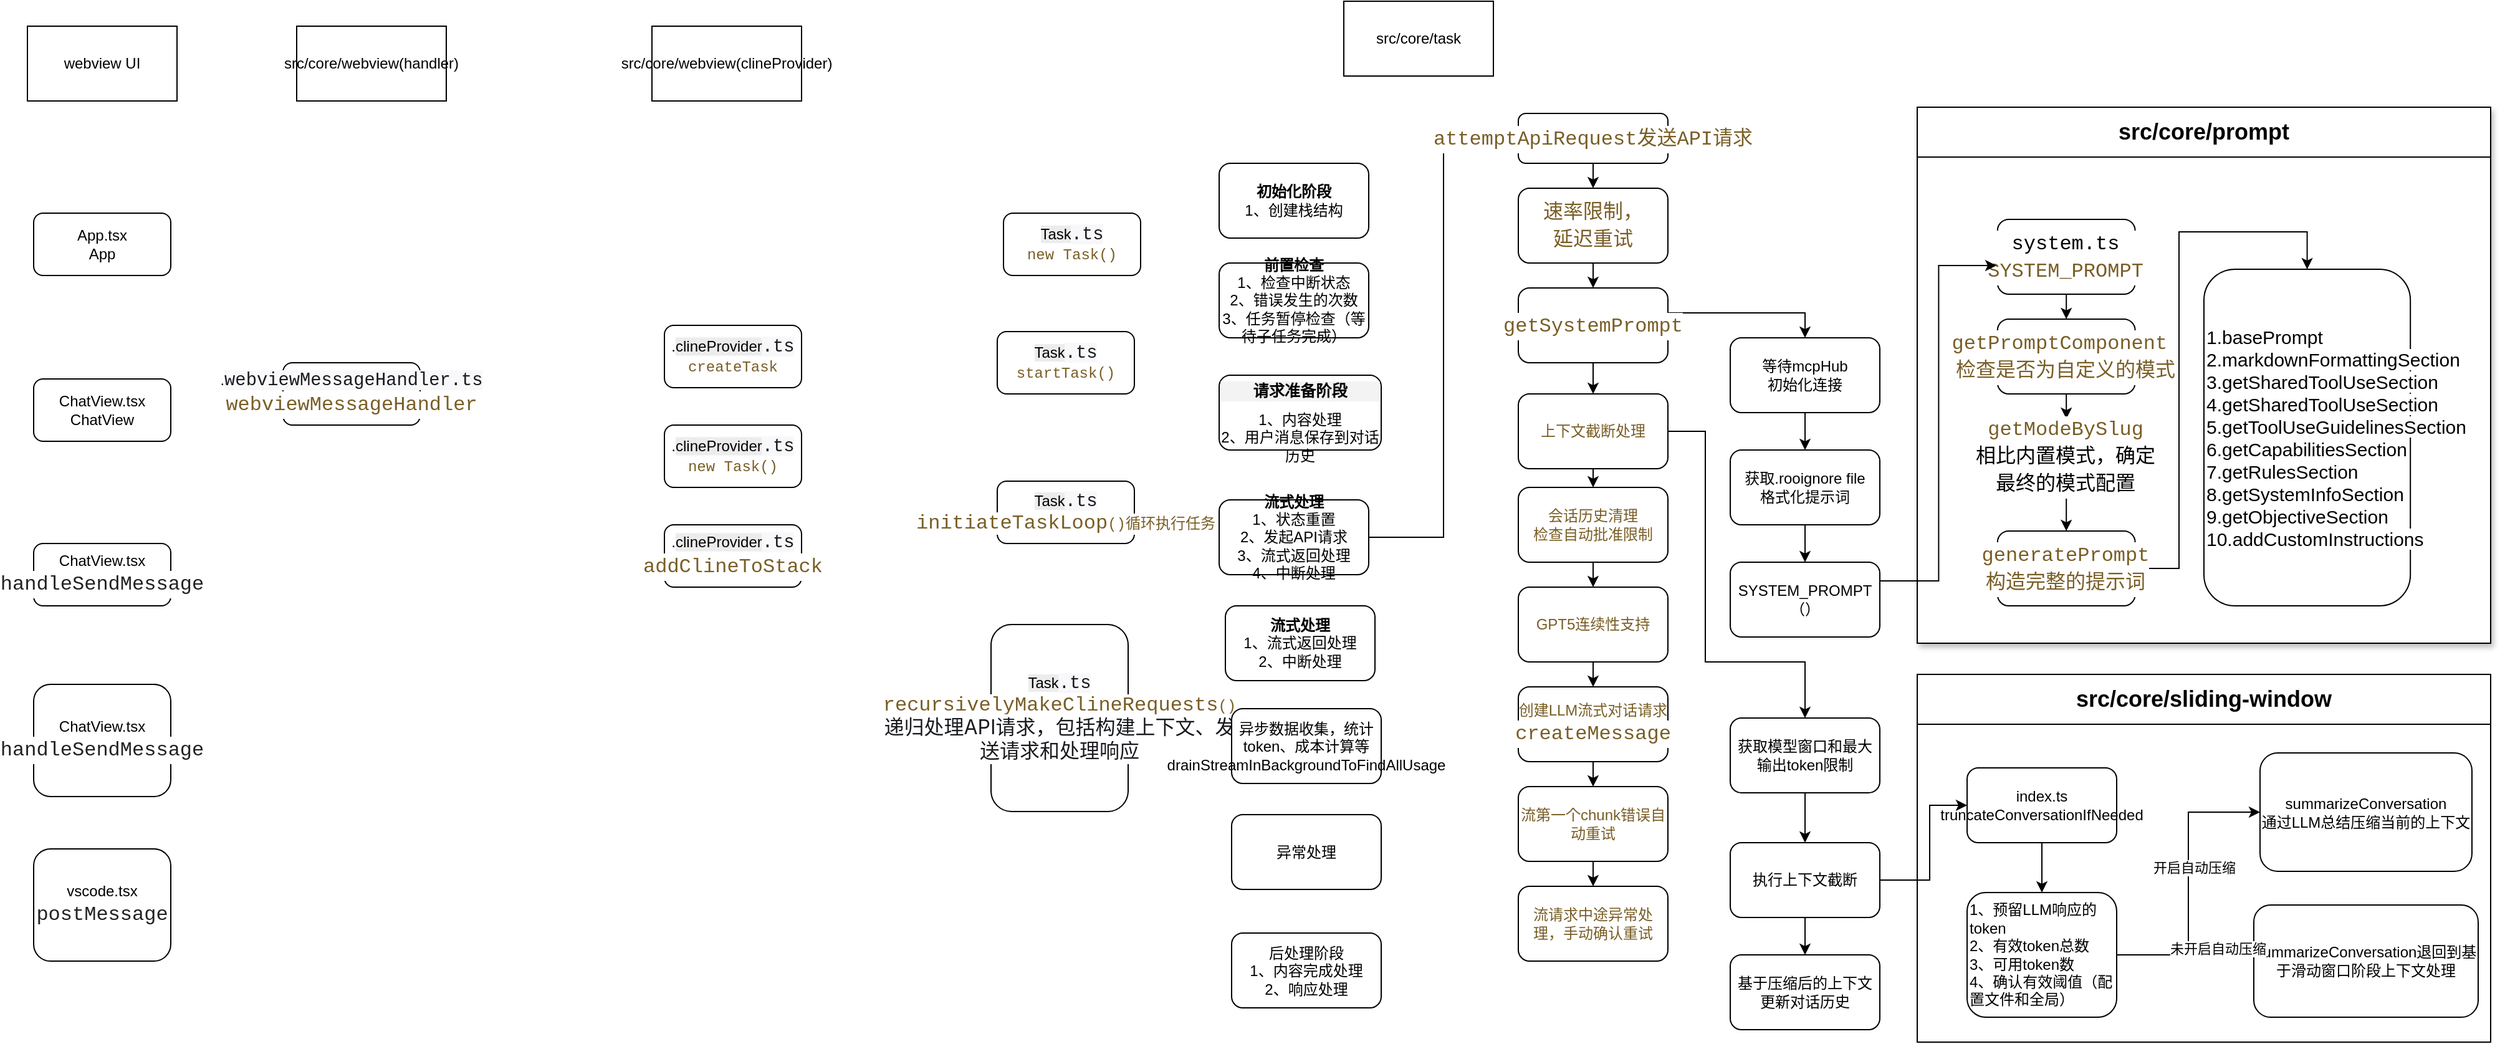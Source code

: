 <mxfile version="28.1.1">
  <diagram name="第 1 页" id="UdlSb-uu1OFWNxeFyUQN">
    <mxGraphModel dx="862" dy="1807" grid="1" gridSize="10" guides="1" tooltips="1" connect="1" arrows="1" fold="1" page="1" pageScale="1" pageWidth="827" pageHeight="1169" math="0" shadow="0">
      <root>
        <mxCell id="0" />
        <mxCell id="1" parent="0" />
        <mxCell id="vNA8YWekhGHnuqV49X9y-68" value="" style="group" vertex="1" connectable="0" parent="1">
          <mxGeometry x="1570" y="45" width="460" height="430" as="geometry" />
        </mxCell>
        <mxCell id="vNA8YWekhGHnuqV49X9y-67" value="&lt;h2&gt;&lt;br&gt;&lt;/h2&gt;" style="rounded=0;whiteSpace=wrap;html=1;shadow=1;align=left;" vertex="1" parent="vNA8YWekhGHnuqV49X9y-68">
          <mxGeometry width="460" height="430" as="geometry" />
        </mxCell>
        <mxCell id="vNA8YWekhGHnuqV49X9y-36" style="edgeStyle=orthogonalEdgeStyle;rounded=0;orthogonalLoop=1;jettySize=auto;html=1;exitX=0.5;exitY=1;exitDx=0;exitDy=0;entryX=0.5;entryY=0;entryDx=0;entryDy=0;" edge="1" parent="vNA8YWekhGHnuqV49X9y-68" source="vNA8YWekhGHnuqV49X9y-23" target="vNA8YWekhGHnuqV49X9y-33">
          <mxGeometry relative="1" as="geometry" />
        </mxCell>
        <mxCell id="vNA8YWekhGHnuqV49X9y-23" value="&lt;div style=&quot;background-color: rgb(255, 255, 255); font-family: Consolas, &amp;quot;Courier New&amp;quot;, monospace; font-size: 16px; line-height: 22px; white-space: pre;&quot;&gt;&lt;div style=&quot;line-height: 22px;&quot;&gt;&lt;div style=&quot;line-height: 22px;&quot;&gt;system.ts&lt;/div&gt;&lt;div style=&quot;line-height: 22px;&quot;&gt;&lt;span style=&quot;color: rgb(121, 94, 38);&quot;&gt;SYSTEM_PROMPT&lt;/span&gt;&lt;/div&gt;&lt;/div&gt;&lt;/div&gt;" style="rounded=1;whiteSpace=wrap;html=1;" vertex="1" parent="vNA8YWekhGHnuqV49X9y-68">
          <mxGeometry x="64.4" y="90" width="110.4" height="60" as="geometry" />
        </mxCell>
        <mxCell id="vNA8YWekhGHnuqV49X9y-32" value="&lt;h2&gt;src/core/prompt&lt;/h2&gt;" style="rounded=0;whiteSpace=wrap;html=1;" vertex="1" parent="vNA8YWekhGHnuqV49X9y-68">
          <mxGeometry width="460" height="40" as="geometry" />
        </mxCell>
        <mxCell id="vNA8YWekhGHnuqV49X9y-37" style="edgeStyle=orthogonalEdgeStyle;rounded=0;orthogonalLoop=1;jettySize=auto;html=1;exitX=0.5;exitY=1;exitDx=0;exitDy=0;entryX=0.5;entryY=0;entryDx=0;entryDy=0;" edge="1" parent="vNA8YWekhGHnuqV49X9y-68" source="vNA8YWekhGHnuqV49X9y-33" target="vNA8YWekhGHnuqV49X9y-34">
          <mxGeometry relative="1" as="geometry" />
        </mxCell>
        <mxCell id="vNA8YWekhGHnuqV49X9y-33" value="&lt;div style=&quot;background-color: rgb(255, 255, 255); font-family: Consolas, &amp;quot;Courier New&amp;quot;, monospace; font-size: 16px; line-height: 22px; white-space: pre;&quot;&gt;&lt;div style=&quot;line-height: 22px;&quot;&gt;&lt;div style=&quot;line-height: 22px;&quot;&gt;&lt;div style=&quot;line-height: 22px;&quot;&gt;&lt;span style=&quot;color: rgb(121, 94, 38);&quot;&gt;getPromptComponent &lt;/span&gt;&lt;/div&gt;&lt;div style=&quot;line-height: 22px;&quot;&gt;&lt;span style=&quot;color: rgb(121, 94, 38);&quot;&gt;检查是否为自定义的模式&lt;/span&gt;&lt;/div&gt;&lt;/div&gt;&lt;/div&gt;&lt;/div&gt;" style="rounded=1;whiteSpace=wrap;html=1;" vertex="1" parent="vNA8YWekhGHnuqV49X9y-68">
          <mxGeometry x="64.4" y="170" width="110.4" height="60" as="geometry" />
        </mxCell>
        <mxCell id="vNA8YWekhGHnuqV49X9y-38" style="edgeStyle=orthogonalEdgeStyle;rounded=0;orthogonalLoop=1;jettySize=auto;html=1;exitX=0.5;exitY=1;exitDx=0;exitDy=0;entryX=0.5;entryY=0;entryDx=0;entryDy=0;" edge="1" parent="vNA8YWekhGHnuqV49X9y-68" source="vNA8YWekhGHnuqV49X9y-34" target="vNA8YWekhGHnuqV49X9y-35">
          <mxGeometry relative="1" as="geometry" />
        </mxCell>
        <mxCell id="vNA8YWekhGHnuqV49X9y-34" value="&lt;div style=&quot;background-color: rgb(255, 255, 255); font-family: Consolas, &amp;quot;Courier New&amp;quot;, monospace; font-size: 16px; line-height: 22px; white-space: pre;&quot;&gt;&lt;div style=&quot;line-height: 22px;&quot;&gt;&lt;div style=&quot;line-height: 22px;&quot;&gt;&lt;div style=&quot;line-height: 22px;&quot;&gt;&lt;div style=&quot;line-height: 22px;&quot;&gt;&lt;span style=&quot;color: rgb(121, 94, 38);&quot;&gt;getModeBySlug&lt;/span&gt;&lt;/div&gt;&lt;/div&gt;&lt;div style=&quot;line-height: 22px;&quot;&gt;相比内置模式，确定&lt;/div&gt;&lt;div style=&quot;line-height: 22px;&quot;&gt;最终的模式配置&lt;/div&gt;&lt;/div&gt;&lt;/div&gt;&lt;/div&gt;" style="rounded=1;whiteSpace=wrap;html=1;" vertex="1" parent="vNA8YWekhGHnuqV49X9y-68">
          <mxGeometry x="64.4" y="250" width="110.4" height="60" as="geometry" />
        </mxCell>
        <mxCell id="vNA8YWekhGHnuqV49X9y-69" style="edgeStyle=orthogonalEdgeStyle;rounded=0;orthogonalLoop=1;jettySize=auto;html=1;exitX=1;exitY=0.5;exitDx=0;exitDy=0;entryX=0.5;entryY=0;entryDx=0;entryDy=0;" edge="1" parent="vNA8YWekhGHnuqV49X9y-68" source="vNA8YWekhGHnuqV49X9y-35" target="vNA8YWekhGHnuqV49X9y-53">
          <mxGeometry relative="1" as="geometry">
            <Array as="points">
              <mxPoint x="210" y="370" />
              <mxPoint x="210" y="100" />
              <mxPoint x="313" y="100" />
            </Array>
          </mxGeometry>
        </mxCell>
        <mxCell id="vNA8YWekhGHnuqV49X9y-35" value="&lt;div style=&quot;background-color: rgb(255, 255, 255); font-family: Consolas, &amp;quot;Courier New&amp;quot;, monospace; font-size: 16px; line-height: 22px; white-space: pre;&quot;&gt;&lt;div style=&quot;line-height: 22px;&quot;&gt;&lt;div style=&quot;line-height: 22px;&quot;&gt;&lt;div style=&quot;line-height: 22px;&quot;&gt;&lt;div style=&quot;line-height: 22px;&quot;&gt;&lt;div style=&quot;line-height: 22px;&quot;&gt;&lt;span style=&quot;color: rgb(121, 94, 38);&quot;&gt;generatePrompt&lt;/span&gt;&lt;/div&gt;&lt;div style=&quot;line-height: 22px;&quot;&gt;&lt;span style=&quot;color: rgb(121, 94, 38);&quot;&gt;构造完整的提示词&lt;/span&gt;&lt;/div&gt;&lt;/div&gt;&lt;/div&gt;&lt;/div&gt;&lt;/div&gt;&lt;/div&gt;" style="rounded=1;whiteSpace=wrap;html=1;" vertex="1" parent="vNA8YWekhGHnuqV49X9y-68">
          <mxGeometry x="64.4" y="340" width="110.4" height="60" as="geometry" />
        </mxCell>
        <mxCell id="vNA8YWekhGHnuqV49X9y-53" value="1.&lt;span style=&quot;background-color: rgb(255, 255, 255); white-space: pre;&quot;&gt;basePrompt&lt;/span&gt;&lt;div&gt;&lt;span style=&quot;background-color: rgb(255, 255, 255); white-space: pre;&quot;&gt;2.&lt;/span&gt;&lt;span style=&quot;background-color: rgb(255, 255, 255); white-space: pre;&quot;&gt;markdownFormattingSection&lt;/span&gt;&lt;/div&gt;&lt;div&gt;&lt;span style=&quot;background-color: rgb(255, 255, 255); white-space: pre;&quot;&gt;3.&lt;/span&gt;&lt;span style=&quot;background-color: rgb(255, 255, 255); white-space: pre;&quot;&gt;getSharedToolUseSection&lt;/span&gt;&lt;/div&gt;&lt;div&gt;&lt;span style=&quot;background-color: rgb(255, 255, 255); white-space: pre;&quot;&gt;4.&lt;/span&gt;&lt;span style=&quot;background-color: rgb(255, 255, 255); white-space: pre;&quot;&gt;getSharedToolUseSection&lt;/span&gt;&lt;/div&gt;&lt;div&gt;&lt;span style=&quot;background-color: rgb(255, 255, 255); white-space: pre;&quot;&gt;5.&lt;/span&gt;&lt;span style=&quot;background-color: rgb(255, 255, 255); white-space: pre;&quot;&gt;getToolUseGuidelinesSection&lt;/span&gt;&lt;/div&gt;&lt;div&gt;&lt;span style=&quot;background-color: rgb(255, 255, 255); white-space: pre;&quot;&gt;6.&lt;/span&gt;&lt;span style=&quot;background-color: rgb(255, 255, 255); white-space: pre;&quot;&gt;getCapabilitiesSection&lt;/span&gt;&lt;/div&gt;&lt;div&gt;&lt;span style=&quot;background-color: rgb(255, 255, 255); white-space: pre;&quot;&gt;7.&lt;/span&gt;&lt;span style=&quot;background-color: rgb(255, 255, 255); white-space: pre;&quot;&gt;getRulesSection&lt;/span&gt;&lt;/div&gt;&lt;div&gt;&lt;span style=&quot;background-color: rgb(255, 255, 255); white-space: pre;&quot;&gt;8.&lt;/span&gt;&lt;span style=&quot;background-color: rgb(255, 255, 255); white-space: pre;&quot;&gt;getSystemInfoSection&lt;/span&gt;&lt;/div&gt;&lt;div&gt;&lt;span style=&quot;background-color: rgb(255, 255, 255); white-space: pre;&quot;&gt;9.&lt;/span&gt;&lt;span style=&quot;background-color: rgb(255, 255, 255); white-space: pre;&quot;&gt;getObjectiveSection&lt;/span&gt;&lt;/div&gt;&lt;div&gt;&lt;span style=&quot;background-color: rgb(255, 255, 255); white-space: pre;&quot;&gt;10.&lt;/span&gt;&lt;span style=&quot;background-color: rgb(255, 255, 255); white-space: pre;&quot;&gt;addCustomInstructions&lt;/span&gt;&lt;/div&gt;" style="rounded=1;whiteSpace=wrap;html=1;align=left;fontSize=15;fontFamily=Helvetica;fontStyle=0;fontColor=default;" vertex="1" parent="vNA8YWekhGHnuqV49X9y-68">
          <mxGeometry x="230" y="130" width="165.6" height="270" as="geometry" />
        </mxCell>
        <mxCell id="FlMOEJ2ym1-_CEcWV6qL-2" value="webview UI" style="rounded=0;whiteSpace=wrap;html=1;" parent="1" vertex="1">
          <mxGeometry x="54" y="-20" width="120" height="60" as="geometry" />
        </mxCell>
        <mxCell id="FlMOEJ2ym1-_CEcWV6qL-3" value="src/core&lt;span style=&quot;background-color: transparent; color: light-dark(rgb(0, 0, 0), rgb(255, 255, 255));&quot;&gt;/webview(handler)&lt;/span&gt;" style="rounded=0;whiteSpace=wrap;html=1;" parent="1" vertex="1">
          <mxGeometry x="270" y="-20" width="120" height="60" as="geometry" />
        </mxCell>
        <mxCell id="FlMOEJ2ym1-_CEcWV6qL-4" value="src/core/webview(clineProvider)" style="rounded=0;whiteSpace=wrap;html=1;" parent="1" vertex="1">
          <mxGeometry x="555" y="-20" width="120" height="60" as="geometry" />
        </mxCell>
        <mxCell id="FlMOEJ2ym1-_CEcWV6qL-5" value="src/core/task" style="rounded=0;whiteSpace=wrap;html=1;" parent="1" vertex="1">
          <mxGeometry x="1110" y="-40" width="120" height="60" as="geometry" />
        </mxCell>
        <mxCell id="FlMOEJ2ym1-_CEcWV6qL-10" value="App.tsx&lt;div&gt;App&lt;/div&gt;" style="rounded=1;whiteSpace=wrap;html=1;" parent="1" vertex="1">
          <mxGeometry x="59" y="130" width="110" height="50" as="geometry" />
        </mxCell>
        <mxCell id="FlMOEJ2ym1-_CEcWV6qL-11" value="ChatView.tsx&lt;div&gt;ChatView&lt;/div&gt;" style="rounded=1;whiteSpace=wrap;html=1;" parent="1" vertex="1">
          <mxGeometry x="59" y="263" width="110" height="50" as="geometry" />
        </mxCell>
        <mxCell id="FlMOEJ2ym1-_CEcWV6qL-12" value="ChatView.tsx&lt;div&gt;&lt;div style=&quot;background-color: rgb(255, 255, 255); font-family: Consolas, &amp;quot;Courier New&amp;quot;, monospace; font-size: 16px; line-height: 22px; white-space: pre;&quot;&gt;&lt;span style=&quot;color: #222222;&quot;&gt;handleSendMessage&lt;/span&gt;&lt;/div&gt;&lt;/div&gt;" style="rounded=1;whiteSpace=wrap;html=1;" parent="1" vertex="1">
          <mxGeometry x="59" y="395" width="110" height="50" as="geometry" />
        </mxCell>
        <mxCell id="FlMOEJ2ym1-_CEcWV6qL-14" value="ChatView.tsx&lt;div&gt;&lt;div style=&quot;background-color: rgb(255, 255, 255); font-family: Consolas, &amp;quot;Courier New&amp;quot;, monospace; font-size: 16px; line-height: 22px; white-space: pre;&quot;&gt;&lt;span style=&quot;color: #222222;&quot;&gt;handleSendMessage&lt;/span&gt;&lt;/div&gt;&lt;/div&gt;" style="rounded=1;whiteSpace=wrap;html=1;" parent="1" vertex="1">
          <mxGeometry x="59" y="508" width="110" height="90" as="geometry" />
        </mxCell>
        <mxCell id="FlMOEJ2ym1-_CEcWV6qL-15" value="vscode.tsx&lt;div&gt;&lt;div style=&quot;background-color: rgb(255, 255, 255); font-family: Consolas, &amp;quot;Courier New&amp;quot;, monospace; font-size: 16px; line-height: 22px; white-space: pre;&quot;&gt;&lt;font color=&quot;#222222&quot;&gt;postMessage&lt;/font&gt;&lt;/div&gt;&lt;/div&gt;" style="rounded=1;whiteSpace=wrap;html=1;" parent="1" vertex="1">
          <mxGeometry x="59" y="640" width="110" height="90" as="geometry" />
        </mxCell>
        <mxCell id="FlMOEJ2ym1-_CEcWV6qL-16" value=".&lt;span style=&quot;color: rgb(25, 27, 31); font-family: Menlo, Monaco, Consolas, &amp;quot;Andale Mono&amp;quot;, &amp;quot;lucida console&amp;quot;, &amp;quot;Courier New&amp;quot;, monospace; font-size: 14.4px; text-align: start; background-color: rgb(248, 248, 250);&quot;&gt;webviewMessageHandler.ts&lt;/span&gt;&lt;div&gt;&lt;div style=&quot;background-color: rgb(255, 255, 255); font-family: Consolas, &amp;quot;Courier New&amp;quot;, monospace; font-size: 16px; line-height: 22px; white-space: pre;&quot;&gt;&lt;span style=&quot;color: rgb(121, 94, 38);&quot;&gt;webviewMessageHandler&lt;/span&gt;&lt;/div&gt;&lt;/div&gt;" style="rounded=1;whiteSpace=wrap;html=1;" parent="1" vertex="1">
          <mxGeometry x="259" y="250" width="110" height="50" as="geometry" />
        </mxCell>
        <mxCell id="FlMOEJ2ym1-_CEcWV6qL-17" value=".&lt;span style=&quot;color: rgb(25, 27, 31); font-family: Menlo, Monaco, Consolas, &amp;quot;Andale Mono&amp;quot;, &amp;quot;lucida console&amp;quot;, &amp;quot;Courier New&amp;quot;, monospace; font-size: 14.4px; text-align: start; background-color: rgb(248, 248, 250);&quot;&gt;&lt;span style=&quot;color: rgb(0, 0, 0); font-family: Helvetica; font-size: 12px; text-align: center; background-color: rgb(236, 236, 236);&quot;&gt;clineProvider&lt;/span&gt;.ts&lt;/span&gt;&lt;div&gt;&lt;div style=&quot;background-color: rgb(255, 255, 255); font-family: Consolas, &amp;quot;Courier New&amp;quot;, monospace; font-size: 16px; line-height: 22px; white-space: pre;&quot;&gt;&lt;div style=&quot;font-size: 12px; line-height: 16px;&quot;&gt;&lt;span style=&quot;color: #795e26;&quot;&gt;createTask&lt;/span&gt;&lt;/div&gt;&lt;/div&gt;&lt;/div&gt;" style="rounded=1;whiteSpace=wrap;html=1;" parent="1" vertex="1">
          <mxGeometry x="565" y="220" width="110" height="50" as="geometry" />
        </mxCell>
        <mxCell id="vNA8YWekhGHnuqV49X9y-1" value=".&lt;span style=&quot;color: rgb(25, 27, 31); font-family: Menlo, Monaco, Consolas, &amp;quot;Andale Mono&amp;quot;, &amp;quot;lucida console&amp;quot;, &amp;quot;Courier New&amp;quot;, monospace; font-size: 14.4px; text-align: start; background-color: rgb(248, 248, 250);&quot;&gt;&lt;span style=&quot;color: rgb(0, 0, 0); font-family: Helvetica; font-size: 12px; text-align: center; background-color: rgb(236, 236, 236);&quot;&gt;clineProvider&lt;/span&gt;.ts&lt;/span&gt;&lt;div&gt;&lt;div style=&quot;background-color: rgb(255, 255, 255); font-family: Consolas, &amp;quot;Courier New&amp;quot;, monospace; font-size: 16px; line-height: 22px; white-space: pre;&quot;&gt;&lt;/div&gt;&lt;/div&gt;&lt;div style=&quot;text-align: center;&quot;&gt;&lt;span style=&quot;color: light-dark(rgb(121, 94, 38), rgb(176, 153, 105)); background-color: light-dark(rgb(255, 255, 255), rgb(18, 18, 18)); font-family: Consolas, &amp;quot;Courier New&amp;quot;, monospace; white-space: pre;&quot;&gt;new Task()&lt;/span&gt;&lt;/div&gt;" style="rounded=1;whiteSpace=wrap;html=1;" vertex="1" parent="1">
          <mxGeometry x="565" y="300" width="110" height="50" as="geometry" />
        </mxCell>
        <mxCell id="vNA8YWekhGHnuqV49X9y-2" value="&lt;div style=&quot;text-align: center;&quot;&gt;.&lt;span style=&quot;color: rgb(25, 27, 31); font-family: Menlo, Monaco, Consolas, &amp;quot;Andale Mono&amp;quot;, &amp;quot;lucida console&amp;quot;, &amp;quot;Courier New&amp;quot;, monospace; font-size: 14.4px; text-align: start; background-color: rgb(248, 248, 250);&quot;&gt;&lt;span style=&quot;color: rgb(0, 0, 0); font-family: Helvetica; font-size: 12px; text-align: center; background-color: rgb(236, 236, 236);&quot;&gt;clineProvider&lt;/span&gt;.ts&lt;/span&gt;&lt;div&gt;&lt;div style=&quot;background-color: rgb(255, 255, 255); font-family: Consolas, &amp;quot;Courier New&amp;quot;, monospace; font-size: 16px; line-height: 22px; white-space: pre;&quot;&gt;&lt;div style=&quot;font-size: 12px; line-height: 16px;&quot;&gt;&lt;div style=&quot;font-size: 16px; line-height: 22px;&quot;&gt;&lt;span style=&quot;color: #795e26;&quot;&gt;addClineToStack&lt;/span&gt;&lt;/div&gt;&lt;/div&gt;&lt;/div&gt;&lt;/div&gt;&lt;/div&gt;" style="rounded=1;whiteSpace=wrap;html=1;" vertex="1" parent="1">
          <mxGeometry x="565" y="380" width="110" height="50" as="geometry" />
        </mxCell>
        <mxCell id="vNA8YWekhGHnuqV49X9y-6" value="&lt;div style=&quot;text-align: center;&quot;&gt;&lt;span style=&quot;text-align: start; background-color: rgb(236, 236, 236);&quot;&gt;Task&lt;/span&gt;&lt;span style=&quot;background-color: light-dark(rgb(248, 248, 250), rgb(24, 24, 26)); color: light-dark(rgb(25, 27, 31), rgb(212, 214, 218)); font-family: Menlo, Monaco, Consolas, &amp;quot;Andale Mono&amp;quot;, &amp;quot;lucida console&amp;quot;, &amp;quot;Courier New&amp;quot;, monospace; font-size: 14.4px; text-align: start;&quot;&gt;.ts&lt;/span&gt;&lt;/div&gt;&lt;div&gt;&lt;div style=&quot;background-color: rgb(255, 255, 255); font-family: Consolas, &amp;quot;Courier New&amp;quot;, monospace; font-size: 16px; line-height: 22px; white-space: pre;&quot;&gt;&lt;div style=&quot;font-size: 12px; line-height: 16px;&quot;&gt;&lt;span style=&quot;color: rgb(121, 94, 38);&quot;&gt;new Task()&lt;/span&gt;&lt;/div&gt;&lt;/div&gt;&lt;/div&gt;" style="rounded=1;whiteSpace=wrap;html=1;" vertex="1" parent="1">
          <mxGeometry x="837" y="130" width="110" height="50" as="geometry" />
        </mxCell>
        <mxCell id="vNA8YWekhGHnuqV49X9y-7" value="&lt;div style=&quot;text-align: center;&quot;&gt;&lt;span style=&quot;text-align: start; background-color: rgb(236, 236, 236);&quot;&gt;Task&lt;/span&gt;&lt;span style=&quot;background-color: light-dark(rgb(248, 248, 250), rgb(24, 24, 26)); color: light-dark(rgb(25, 27, 31), rgb(212, 214, 218)); font-family: Menlo, Monaco, Consolas, &amp;quot;Andale Mono&amp;quot;, &amp;quot;lucida console&amp;quot;, &amp;quot;Courier New&amp;quot;, monospace; font-size: 14.4px; text-align: start;&quot;&gt;.ts&lt;/span&gt;&lt;/div&gt;&lt;div&gt;&lt;div style=&quot;background-color: rgb(255, 255, 255); font-family: Consolas, &amp;quot;Courier New&amp;quot;, monospace; font-size: 16px; line-height: 22px; white-space: pre;&quot;&gt;&lt;div style=&quot;font-size: 12px; line-height: 16px;&quot;&gt;&lt;span style=&quot;color: rgb(121, 94, 38);&quot;&gt;startTask()&lt;/span&gt;&lt;/div&gt;&lt;/div&gt;&lt;/div&gt;" style="rounded=1;whiteSpace=wrap;html=1;" vertex="1" parent="1">
          <mxGeometry x="832" y="225" width="110" height="50" as="geometry" />
        </mxCell>
        <mxCell id="vNA8YWekhGHnuqV49X9y-8" value="&lt;div style=&quot;text-align: center;&quot;&gt;&lt;span style=&quot;text-align: start; background-color: rgb(236, 236, 236);&quot;&gt;Task&lt;/span&gt;&lt;span style=&quot;background-color: light-dark(rgb(248, 248, 250), rgb(24, 24, 26)); color: light-dark(rgb(25, 27, 31), rgb(212, 214, 218)); font-family: Menlo, Monaco, Consolas, &amp;quot;Andale Mono&amp;quot;, &amp;quot;lucida console&amp;quot;, &amp;quot;Courier New&amp;quot;, monospace; font-size: 14.4px; text-align: start;&quot;&gt;.ts&lt;/span&gt;&lt;/div&gt;&lt;div&gt;&lt;div style=&quot;background-color: rgb(255, 255, 255); font-family: Consolas, &amp;quot;Courier New&amp;quot;, monospace; font-size: 16px; line-height: 22px; white-space: pre;&quot;&gt;&lt;div style=&quot;font-size: 12px; line-height: 16px;&quot;&gt;&lt;span style=&quot;color: rgb(121, 94, 38);&quot;&gt;&lt;span style=&quot;background-color: light-dark(rgb(255, 255, 255), rgb(18, 18, 18)); font-size: 16px;&quot;&gt;initiateTaskLoop&lt;/span&gt;()循环执行任务&lt;/span&gt;&lt;/div&gt;&lt;/div&gt;&lt;/div&gt;" style="rounded=1;whiteSpace=wrap;html=1;" vertex="1" parent="1">
          <mxGeometry x="832" y="345" width="110" height="50" as="geometry" />
        </mxCell>
        <mxCell id="vNA8YWekhGHnuqV49X9y-9" value="&lt;div style=&quot;text-align: center;&quot;&gt;&lt;span style=&quot;text-align: start; background-color: rgb(236, 236, 236);&quot;&gt;Task&lt;/span&gt;&lt;span style=&quot;background-color: light-dark(rgb(248, 248, 250), rgb(24, 24, 26)); color: light-dark(rgb(25, 27, 31), rgb(212, 214, 218)); font-family: Menlo, Monaco, Consolas, &amp;quot;Andale Mono&amp;quot;, &amp;quot;lucida console&amp;quot;, &amp;quot;Courier New&amp;quot;, monospace; font-size: 14.4px; text-align: start;&quot;&gt;.ts&lt;/span&gt;&lt;/div&gt;&lt;div&gt;&lt;div style=&quot;background-color: rgb(255, 255, 255); font-family: Consolas, &amp;quot;Courier New&amp;quot;, monospace; font-size: 16px; line-height: 22px; white-space: pre;&quot;&gt;&lt;div style=&quot;font-size: 12px; line-height: 16px;&quot;&gt;&lt;span style=&quot;color: rgb(121, 94, 38);&quot;&gt;&lt;span style=&quot;background-color: light-dark(rgb(255, 255, 255), rgb(18, 18, 18)); font-size: 16px;&quot;&gt;recursivelyMakeClineRequests&lt;/span&gt;()&lt;/span&gt;&lt;/div&gt;&lt;div style=&quot;font-size: 12px; line-height: 16px;&quot;&gt;&lt;span style=&quot;color: rgb(25, 27, 31); font-family: -apple-system, BlinkMacSystemFont, &amp;quot;Helvetica Neue&amp;quot;, &amp;quot;PingFang SC&amp;quot;, &amp;quot;Microsoft YaHei&amp;quot;, &amp;quot;Source Han Sans SC&amp;quot;, &amp;quot;Noto Sans CJK SC&amp;quot;, &amp;quot;WenQuanYi Micro Hei&amp;quot;, &amp;quot;MiSans L3&amp;quot;, sans-serif; font-size: medium; text-align: start; white-space: normal; background-color: light-dark(rgb(255, 255, 255), rgb(18, 18, 18));&quot;&gt;递归处理API请求，&lt;/span&gt;&lt;span style=&quot;color: rgb(25, 27, 31); font-family: -apple-system, BlinkMacSystemFont, &amp;quot;Helvetica Neue&amp;quot;, &amp;quot;PingFang SC&amp;quot;, &amp;quot;Microsoft YaHei&amp;quot;, &amp;quot;Source Han Sans SC&amp;quot;, &amp;quot;Noto Sans CJK SC&amp;quot;, &amp;quot;WenQuanYi Micro Hei&amp;quot;, &amp;quot;MiSans L3&amp;quot;, sans-serif; font-size: medium; text-align: start; white-space: normal; background-color: light-dark(rgb(255, 255, 255), rgb(18, 18, 18));&quot;&gt;包括构建上下文、发送请求和处理响应&lt;/span&gt;&lt;/div&gt;&lt;/div&gt;&lt;/div&gt;" style="rounded=1;whiteSpace=wrap;html=1;" vertex="1" parent="1">
          <mxGeometry x="827" y="460" width="110" height="150" as="geometry" />
        </mxCell>
        <mxCell id="vNA8YWekhGHnuqV49X9y-10" value="&lt;div&gt;&lt;b&gt;前置检查&lt;/b&gt;&lt;/div&gt;1、检查中断状态&lt;div&gt;2、错误发生的次数&lt;/div&gt;&lt;div&gt;3、任务暂停检查（等待子任务完成）&lt;/div&gt;" style="rounded=1;whiteSpace=wrap;html=1;" vertex="1" parent="1">
          <mxGeometry x="1010" y="170" width="120" height="60" as="geometry" />
        </mxCell>
        <mxCell id="vNA8YWekhGHnuqV49X9y-11" value="&lt;h4 style=&quot;scrollbar-color: var(--vscode-scrollbarSlider-background,#424242) var(--vscode-editor-background,#1e1e1e); font-size: 1.05em; line-height: 1.25; margin-bottom: 8px; margin-top: 16px; font-family: &amp;quot;Segoe WPC&amp;quot;, &amp;quot;Segoe UI&amp;quot;, &amp;quot;Microsoft YaHei&amp;quot;, sans-serif; background-color: rgb(243, 243, 243);&quot;&gt;请求准备阶段&lt;/h4&gt;&lt;div&gt;1、内容处理&lt;/div&gt;&lt;div&gt;2、用户消息保存到对话历史&lt;/div&gt;" style="rounded=1;whiteSpace=wrap;html=1;" vertex="1" parent="1">
          <mxGeometry x="1010" y="260" width="130" height="60" as="geometry" />
        </mxCell>
        <mxCell id="vNA8YWekhGHnuqV49X9y-107" style="edgeStyle=orthogonalEdgeStyle;rounded=0;orthogonalLoop=1;jettySize=auto;html=1;exitX=1;exitY=0.5;exitDx=0;exitDy=0;entryX=0;entryY=0.5;entryDx=0;entryDy=0;" edge="1" parent="1" source="vNA8YWekhGHnuqV49X9y-12" target="vNA8YWekhGHnuqV49X9y-14">
          <mxGeometry relative="1" as="geometry" />
        </mxCell>
        <mxCell id="vNA8YWekhGHnuqV49X9y-12" value="&lt;div&gt;&lt;span style=&quot;background-color: transparent; color: light-dark(rgb(0, 0, 0), rgb(255, 255, 255));&quot;&gt;&lt;b&gt;流式处理&lt;/b&gt;&lt;/span&gt;&lt;/div&gt;&lt;div&gt;&lt;span style=&quot;background-color: transparent; color: light-dark(rgb(0, 0, 0), rgb(255, 255, 255));&quot;&gt;1、状态重置&lt;/span&gt;&lt;/div&gt;&lt;div&gt;2、发起API请求&lt;/div&gt;&lt;div&gt;3、流式返回处理&lt;/div&gt;&lt;div&gt;4、中断处理&lt;/div&gt;" style="rounded=1;whiteSpace=wrap;html=1;" vertex="1" parent="1">
          <mxGeometry x="1010" y="360" width="120" height="60" as="geometry" />
        </mxCell>
        <mxCell id="vNA8YWekhGHnuqV49X9y-13" value="异步数据收集，统计&#xa;token、成本计算等&#xa;drainStreamInBackgroundToFindAllUsage" style="rounded=1;whiteSpace=wrap;html=1;" vertex="1" parent="1">
          <mxGeometry x="1020" y="527.5" width="120" height="60" as="geometry" />
        </mxCell>
        <mxCell id="vNA8YWekhGHnuqV49X9y-105" style="edgeStyle=orthogonalEdgeStyle;rounded=0;orthogonalLoop=1;jettySize=auto;html=1;exitX=0.5;exitY=1;exitDx=0;exitDy=0;entryX=0.5;entryY=0;entryDx=0;entryDy=0;" edge="1" parent="1" source="vNA8YWekhGHnuqV49X9y-14" target="vNA8YWekhGHnuqV49X9y-102">
          <mxGeometry relative="1" as="geometry" />
        </mxCell>
        <mxCell id="vNA8YWekhGHnuqV49X9y-14" value="&lt;div style=&quot;background-color: rgb(255, 255, 255); font-family: Consolas, &amp;quot;Courier New&amp;quot;, monospace; font-size: 16px; line-height: 22px; white-space: pre;&quot;&gt;&lt;span style=&quot;color: #795e26;&quot;&gt;attemptApiRequest发送API请求&lt;/span&gt;&lt;/div&gt;" style="rounded=1;whiteSpace=wrap;html=1;" vertex="1" parent="1">
          <mxGeometry x="1250" y="50" width="120" height="40" as="geometry" />
        </mxCell>
        <mxCell id="vNA8YWekhGHnuqV49X9y-15" value="异常处理" style="rounded=1;whiteSpace=wrap;html=1;" vertex="1" parent="1">
          <mxGeometry x="1020" y="612.5" width="120" height="60" as="geometry" />
        </mxCell>
        <mxCell id="vNA8YWekhGHnuqV49X9y-16" value="后处理阶段&lt;div&gt;1、内容完成处理&lt;/div&gt;&lt;div&gt;2、响应处理&lt;/div&gt;" style="rounded=1;whiteSpace=wrap;html=1;" vertex="1" parent="1">
          <mxGeometry x="1020" y="707.5" width="120" height="60" as="geometry" />
        </mxCell>
        <mxCell id="vNA8YWekhGHnuqV49X9y-17" value="&lt;b&gt;初始化阶段&lt;/b&gt;&lt;div&gt;1、创建栈结构&lt;/div&gt;" style="rounded=1;whiteSpace=wrap;html=1;" vertex="1" parent="1">
          <mxGeometry x="1010" y="90" width="120" height="60" as="geometry" />
        </mxCell>
        <mxCell id="vNA8YWekhGHnuqV49X9y-30" style="edgeStyle=orthogonalEdgeStyle;rounded=0;orthogonalLoop=1;jettySize=auto;html=1;exitX=1;exitY=0.5;exitDx=0;exitDy=0;entryX=0.5;entryY=0;entryDx=0;entryDy=0;" edge="1" parent="1" source="vNA8YWekhGHnuqV49X9y-18" target="vNA8YWekhGHnuqV49X9y-19">
          <mxGeometry relative="1" as="geometry">
            <Array as="points">
              <mxPoint x="1370" y="210" />
              <mxPoint x="1480" y="210" />
            </Array>
          </mxGeometry>
        </mxCell>
        <mxCell id="vNA8YWekhGHnuqV49X9y-96" style="edgeStyle=orthogonalEdgeStyle;rounded=0;orthogonalLoop=1;jettySize=auto;html=1;exitX=0.5;exitY=1;exitDx=0;exitDy=0;entryX=0.5;entryY=0;entryDx=0;entryDy=0;" edge="1" parent="1" source="vNA8YWekhGHnuqV49X9y-18" target="vNA8YWekhGHnuqV49X9y-56">
          <mxGeometry relative="1" as="geometry" />
        </mxCell>
        <mxCell id="vNA8YWekhGHnuqV49X9y-18" value="&lt;div style=&quot;background-color: rgb(255, 255, 255); font-family: Consolas, &amp;quot;Courier New&amp;quot;, monospace; font-size: 16px; line-height: 22px; white-space: pre;&quot;&gt;&lt;div style=&quot;line-height: 22px;&quot;&gt;&lt;span style=&quot;color: #795e26;&quot;&gt;getSystemPrompt&lt;/span&gt;&lt;/div&gt;&lt;/div&gt;" style="rounded=1;whiteSpace=wrap;html=1;" vertex="1" parent="1">
          <mxGeometry x="1250" y="190" width="120" height="60" as="geometry" />
        </mxCell>
        <mxCell id="vNA8YWekhGHnuqV49X9y-77" style="edgeStyle=orthogonalEdgeStyle;rounded=0;orthogonalLoop=1;jettySize=auto;html=1;exitX=0.5;exitY=1;exitDx=0;exitDy=0;entryX=0.5;entryY=0;entryDx=0;entryDy=0;" edge="1" parent="1" source="vNA8YWekhGHnuqV49X9y-19" target="vNA8YWekhGHnuqV49X9y-22">
          <mxGeometry relative="1" as="geometry" />
        </mxCell>
        <mxCell id="vNA8YWekhGHnuqV49X9y-19" value="等待mcpHub&#xa;初始化连接" style="rounded=1;whiteSpace=wrap;html=1;" vertex="1" parent="1">
          <mxGeometry x="1420" y="230" width="120" height="60" as="geometry" />
        </mxCell>
        <mxCell id="vNA8YWekhGHnuqV49X9y-21" value="SYSTEM_PROMPT（）" style="rounded=1;whiteSpace=wrap;html=1;" vertex="1" parent="1">
          <mxGeometry x="1420" y="410" width="120" height="60" as="geometry" />
        </mxCell>
        <mxCell id="vNA8YWekhGHnuqV49X9y-28" value="" style="edgeStyle=orthogonalEdgeStyle;rounded=0;orthogonalLoop=1;jettySize=auto;html=1;" edge="1" parent="1" source="vNA8YWekhGHnuqV49X9y-22" target="vNA8YWekhGHnuqV49X9y-21">
          <mxGeometry relative="1" as="geometry" />
        </mxCell>
        <mxCell id="vNA8YWekhGHnuqV49X9y-22" value="获取.rooignore file&#xa;格式化提示词" style="rounded=1;whiteSpace=wrap;html=1;" vertex="1" parent="1">
          <mxGeometry x="1420" y="320" width="120" height="60" as="geometry" />
        </mxCell>
        <mxCell id="vNA8YWekhGHnuqV49X9y-91" style="edgeStyle=orthogonalEdgeStyle;rounded=0;orthogonalLoop=1;jettySize=auto;html=1;exitX=1;exitY=0.5;exitDx=0;exitDy=0;entryX=0.5;entryY=0;entryDx=0;entryDy=0;" edge="1" parent="1" source="vNA8YWekhGHnuqV49X9y-56" target="vNA8YWekhGHnuqV49X9y-74">
          <mxGeometry relative="1" as="geometry">
            <Array as="points">
              <mxPoint x="1400" y="305" />
              <mxPoint x="1400" y="490" />
              <mxPoint x="1480" y="490" />
            </Array>
          </mxGeometry>
        </mxCell>
        <mxCell id="vNA8YWekhGHnuqV49X9y-97" style="edgeStyle=orthogonalEdgeStyle;rounded=0;orthogonalLoop=1;jettySize=auto;html=1;exitX=0.5;exitY=1;exitDx=0;exitDy=0;entryX=0.5;entryY=0;entryDx=0;entryDy=0;" edge="1" parent="1" source="vNA8YWekhGHnuqV49X9y-56" target="vNA8YWekhGHnuqV49X9y-92">
          <mxGeometry relative="1" as="geometry" />
        </mxCell>
        <mxCell id="vNA8YWekhGHnuqV49X9y-56" value="&lt;font color=&quot;#795e26&quot;&gt;上下文截断处理&lt;/font&gt;" style="rounded=1;whiteSpace=wrap;html=1;" vertex="1" parent="1">
          <mxGeometry x="1250" y="275" width="120" height="60" as="geometry" />
        </mxCell>
        <mxCell id="vNA8YWekhGHnuqV49X9y-29" style="edgeStyle=orthogonalEdgeStyle;rounded=0;orthogonalLoop=1;jettySize=auto;html=1;exitX=1;exitY=0.25;exitDx=0;exitDy=0;entryX=-0.008;entryY=0.617;entryDx=0;entryDy=0;entryPerimeter=0;" edge="1" parent="1" source="vNA8YWekhGHnuqV49X9y-21" target="vNA8YWekhGHnuqV49X9y-23">
          <mxGeometry relative="1" as="geometry" />
        </mxCell>
        <mxCell id="vNA8YWekhGHnuqV49X9y-78" style="edgeStyle=orthogonalEdgeStyle;rounded=0;orthogonalLoop=1;jettySize=auto;html=1;exitX=0.5;exitY=1;exitDx=0;exitDy=0;entryX=0.5;entryY=0;entryDx=0;entryDy=0;" edge="1" parent="1" source="vNA8YWekhGHnuqV49X9y-74" target="vNA8YWekhGHnuqV49X9y-75">
          <mxGeometry relative="1" as="geometry" />
        </mxCell>
        <mxCell id="vNA8YWekhGHnuqV49X9y-74" value="获取模型窗口和最大输出token限制" style="rounded=1;whiteSpace=wrap;html=1;" vertex="1" parent="1">
          <mxGeometry x="1420" y="535" width="120" height="60" as="geometry" />
        </mxCell>
        <mxCell id="vNA8YWekhGHnuqV49X9y-79" style="edgeStyle=orthogonalEdgeStyle;rounded=0;orthogonalLoop=1;jettySize=auto;html=1;exitX=0.5;exitY=1;exitDx=0;exitDy=0;entryX=0.5;entryY=0;entryDx=0;entryDy=0;" edge="1" parent="1" source="vNA8YWekhGHnuqV49X9y-75" target="vNA8YWekhGHnuqV49X9y-76">
          <mxGeometry relative="1" as="geometry" />
        </mxCell>
        <mxCell id="vNA8YWekhGHnuqV49X9y-75" value="执行上下文截断" style="rounded=1;whiteSpace=wrap;html=1;" vertex="1" parent="1">
          <mxGeometry x="1420" y="635" width="120" height="60" as="geometry" />
        </mxCell>
        <mxCell id="vNA8YWekhGHnuqV49X9y-76" value="基于压缩后的上下文&lt;br&gt;更新对话历史" style="rounded=1;whiteSpace=wrap;html=1;" vertex="1" parent="1">
          <mxGeometry x="1420" y="725" width="120" height="60" as="geometry" />
        </mxCell>
        <mxCell id="vNA8YWekhGHnuqV49X9y-90" value="" style="group" vertex="1" connectable="0" parent="1">
          <mxGeometry x="1570" y="500" width="460" height="295" as="geometry" />
        </mxCell>
        <mxCell id="vNA8YWekhGHnuqV49X9y-88" value="" style="rounded=0;whiteSpace=wrap;html=1;" vertex="1" parent="vNA8YWekhGHnuqV49X9y-90">
          <mxGeometry width="460" height="295" as="geometry" />
        </mxCell>
        <mxCell id="vNA8YWekhGHnuqV49X9y-71" value="&lt;h2&gt;src/core/sliding-window&lt;/h2&gt;" style="rounded=0;whiteSpace=wrap;html=1;" vertex="1" parent="vNA8YWekhGHnuqV49X9y-90">
          <mxGeometry width="460" height="40" as="geometry" />
        </mxCell>
        <mxCell id="vNA8YWekhGHnuqV49X9y-83" style="edgeStyle=orthogonalEdgeStyle;rounded=0;orthogonalLoop=1;jettySize=auto;html=1;exitX=0.5;exitY=1;exitDx=0;exitDy=0;entryX=0.5;entryY=0;entryDx=0;entryDy=0;" edge="1" parent="vNA8YWekhGHnuqV49X9y-90" source="vNA8YWekhGHnuqV49X9y-72" target="vNA8YWekhGHnuqV49X9y-73">
          <mxGeometry relative="1" as="geometry" />
        </mxCell>
        <mxCell id="vNA8YWekhGHnuqV49X9y-72" value="index.ts&#xa;truncateConversationIfNeeded" style="rounded=1;whiteSpace=wrap;html=1;" vertex="1" parent="vNA8YWekhGHnuqV49X9y-90">
          <mxGeometry x="40" y="75" width="120" height="60" as="geometry" />
        </mxCell>
        <mxCell id="vNA8YWekhGHnuqV49X9y-84" style="edgeStyle=orthogonalEdgeStyle;rounded=0;orthogonalLoop=1;jettySize=auto;html=1;exitX=1;exitY=0.5;exitDx=0;exitDy=0;entryX=0;entryY=0.5;entryDx=0;entryDy=0;" edge="1" parent="vNA8YWekhGHnuqV49X9y-90" source="vNA8YWekhGHnuqV49X9y-73" target="vNA8YWekhGHnuqV49X9y-82">
          <mxGeometry relative="1" as="geometry" />
        </mxCell>
        <mxCell id="vNA8YWekhGHnuqV49X9y-86" value="开启自动压缩" style="edgeLabel;html=1;align=center;verticalAlign=middle;resizable=0;points=[];" vertex="1" connectable="0" parent="vNA8YWekhGHnuqV49X9y-84">
          <mxGeometry x="0.116" y="-4" relative="1" as="geometry">
            <mxPoint as="offset" />
          </mxGeometry>
        </mxCell>
        <mxCell id="vNA8YWekhGHnuqV49X9y-73" value="1、预留LLM响应的token&lt;div&gt;2、有效token总数&lt;/div&gt;&lt;div&gt;3、可用token数&lt;/div&gt;&lt;div&gt;4、确认有效阈值（配置文件和全局）&lt;/div&gt;" style="rounded=1;whiteSpace=wrap;html=1;align=left;verticalAlign=middle;" vertex="1" parent="vNA8YWekhGHnuqV49X9y-90">
          <mxGeometry x="40" y="175" width="120" height="100" as="geometry" />
        </mxCell>
        <mxCell id="vNA8YWekhGHnuqV49X9y-81" value="summarizeConversation退回到基于滑动窗口阶段上下文处理" style="rounded=1;whiteSpace=wrap;html=1;" vertex="1" parent="vNA8YWekhGHnuqV49X9y-90">
          <mxGeometry x="270" y="185" width="180" height="90" as="geometry" />
        </mxCell>
        <mxCell id="vNA8YWekhGHnuqV49X9y-82" value="summarizeConversation&lt;br&gt;通过LLM总结压缩当前的上下文" style="rounded=1;whiteSpace=wrap;html=1;verticalAlign=middle;" vertex="1" parent="vNA8YWekhGHnuqV49X9y-90">
          <mxGeometry x="275" y="63" width="170" height="95" as="geometry" />
        </mxCell>
        <mxCell id="vNA8YWekhGHnuqV49X9y-85" style="edgeStyle=orthogonalEdgeStyle;rounded=0;orthogonalLoop=1;jettySize=auto;html=1;exitX=1;exitY=0.5;exitDx=0;exitDy=0;entryX=0.018;entryY=0.409;entryDx=0;entryDy=0;entryPerimeter=0;" edge="1" parent="vNA8YWekhGHnuqV49X9y-90" source="vNA8YWekhGHnuqV49X9y-73" target="vNA8YWekhGHnuqV49X9y-81">
          <mxGeometry relative="1" as="geometry" />
        </mxCell>
        <mxCell id="vNA8YWekhGHnuqV49X9y-87" value="未开启自动压缩" style="edgeLabel;html=1;align=center;verticalAlign=middle;resizable=0;points=[];" vertex="1" connectable="0" parent="vNA8YWekhGHnuqV49X9y-85">
          <mxGeometry x="0.414" y="2" relative="1" as="geometry">
            <mxPoint x="1" as="offset" />
          </mxGeometry>
        </mxCell>
        <mxCell id="vNA8YWekhGHnuqV49X9y-98" style="edgeStyle=orthogonalEdgeStyle;rounded=0;orthogonalLoop=1;jettySize=auto;html=1;exitX=0.5;exitY=1;exitDx=0;exitDy=0;entryX=0.5;entryY=0;entryDx=0;entryDy=0;" edge="1" parent="1" target="vNA8YWekhGHnuqV49X9y-93">
          <mxGeometry relative="1" as="geometry">
            <mxPoint x="1310" y="490.0" as="sourcePoint" />
          </mxGeometry>
        </mxCell>
        <mxCell id="vNA8YWekhGHnuqV49X9y-104" style="edgeStyle=orthogonalEdgeStyle;rounded=0;orthogonalLoop=1;jettySize=auto;html=1;exitX=0.5;exitY=1;exitDx=0;exitDy=0;entryX=0.5;entryY=0;entryDx=0;entryDy=0;" edge="1" parent="1" source="vNA8YWekhGHnuqV49X9y-92" target="vNA8YWekhGHnuqV49X9y-103">
          <mxGeometry relative="1" as="geometry" />
        </mxCell>
        <mxCell id="vNA8YWekhGHnuqV49X9y-92" value="&lt;font color=&quot;#795e26&quot;&gt;会话历史清理&lt;/font&gt;&lt;div&gt;&lt;font color=&quot;#795e26&quot;&gt;检查自动批准限制&lt;/font&gt;&lt;/div&gt;" style="rounded=1;whiteSpace=wrap;html=1;" vertex="1" parent="1">
          <mxGeometry x="1250" y="350" width="120" height="60" as="geometry" />
        </mxCell>
        <mxCell id="vNA8YWekhGHnuqV49X9y-89" style="edgeStyle=orthogonalEdgeStyle;rounded=0;orthogonalLoop=1;jettySize=auto;html=1;exitX=1;exitY=0.5;exitDx=0;exitDy=0;entryX=0;entryY=0.5;entryDx=0;entryDy=0;" edge="1" parent="1" source="vNA8YWekhGHnuqV49X9y-75" target="vNA8YWekhGHnuqV49X9y-72">
          <mxGeometry relative="1" as="geometry">
            <Array as="points">
              <mxPoint x="1580" y="665" />
              <mxPoint x="1580" y="605" />
            </Array>
          </mxGeometry>
        </mxCell>
        <mxCell id="vNA8YWekhGHnuqV49X9y-99" style="edgeStyle=orthogonalEdgeStyle;rounded=0;orthogonalLoop=1;jettySize=auto;html=1;exitX=0.5;exitY=1;exitDx=0;exitDy=0;entryX=0.5;entryY=0;entryDx=0;entryDy=0;" edge="1" parent="1" source="vNA8YWekhGHnuqV49X9y-93" target="vNA8YWekhGHnuqV49X9y-94">
          <mxGeometry relative="1" as="geometry" />
        </mxCell>
        <mxCell id="vNA8YWekhGHnuqV49X9y-93" value="&lt;font color=&quot;#795e26&quot;&gt;创建LLM流式对话请求&lt;/font&gt;&lt;div&gt;&lt;font color=&quot;#795e26&quot;&gt;&lt;div style=&quot;color: rgb(0, 0, 0); background-color: rgb(255, 255, 255); font-family: Consolas, &amp;quot;Courier New&amp;quot;, monospace; font-size: 16px; line-height: 22px; white-space: pre;&quot;&gt;&lt;span style=&quot;color: #795e26;&quot;&gt;createMessage&lt;/span&gt;&lt;/div&gt;&lt;/font&gt;&lt;/div&gt;" style="rounded=1;whiteSpace=wrap;html=1;" vertex="1" parent="1">
          <mxGeometry x="1250" y="510" width="120" height="60" as="geometry" />
        </mxCell>
        <mxCell id="vNA8YWekhGHnuqV49X9y-101" style="edgeStyle=orthogonalEdgeStyle;rounded=0;orthogonalLoop=1;jettySize=auto;html=1;exitX=0.5;exitY=1;exitDx=0;exitDy=0;entryX=0.5;entryY=0;entryDx=0;entryDy=0;" edge="1" parent="1" source="vNA8YWekhGHnuqV49X9y-94" target="vNA8YWekhGHnuqV49X9y-100">
          <mxGeometry relative="1" as="geometry" />
        </mxCell>
        <mxCell id="vNA8YWekhGHnuqV49X9y-94" value="&lt;font color=&quot;#795e26&quot;&gt;流第一个chunk错误自动重试&lt;/font&gt;" style="rounded=1;whiteSpace=wrap;html=1;" vertex="1" parent="1">
          <mxGeometry x="1250" y="590" width="120" height="60" as="geometry" />
        </mxCell>
        <mxCell id="vNA8YWekhGHnuqV49X9y-100" value="&lt;font color=&quot;#795e26&quot;&gt;流请求中途异常处理，手动确认重试&lt;/font&gt;" style="rounded=1;whiteSpace=wrap;html=1;" vertex="1" parent="1">
          <mxGeometry x="1250" y="670" width="120" height="60" as="geometry" />
        </mxCell>
        <mxCell id="vNA8YWekhGHnuqV49X9y-106" style="edgeStyle=orthogonalEdgeStyle;rounded=0;orthogonalLoop=1;jettySize=auto;html=1;exitX=0.5;exitY=1;exitDx=0;exitDy=0;entryX=0.5;entryY=0;entryDx=0;entryDy=0;" edge="1" parent="1" source="vNA8YWekhGHnuqV49X9y-102" target="vNA8YWekhGHnuqV49X9y-18">
          <mxGeometry relative="1" as="geometry" />
        </mxCell>
        <mxCell id="vNA8YWekhGHnuqV49X9y-102" value="&lt;div style=&quot;background-color: rgb(255, 255, 255); font-family: Consolas, &amp;quot;Courier New&amp;quot;, monospace; font-size: 16px; line-height: 22px; white-space: pre;&quot;&gt;&lt;div style=&quot;line-height: 22px;&quot;&gt;&lt;span style=&quot;color: rgb(121, 94, 38);&quot;&gt;速率限制，&lt;/span&gt;&lt;/div&gt;&lt;div style=&quot;line-height: 22px;&quot;&gt;&lt;span style=&quot;color: rgb(121, 94, 38);&quot;&gt;延迟重试&lt;/span&gt;&lt;/div&gt;&lt;/div&gt;" style="rounded=1;whiteSpace=wrap;html=1;" vertex="1" parent="1">
          <mxGeometry x="1250" y="110" width="120" height="60" as="geometry" />
        </mxCell>
        <mxCell id="vNA8YWekhGHnuqV49X9y-103" value="&lt;font color=&quot;#795e26&quot;&gt;GPT5连续性支持&lt;/font&gt;" style="rounded=1;whiteSpace=wrap;html=1;" vertex="1" parent="1">
          <mxGeometry x="1250" y="430" width="120" height="60" as="geometry" />
        </mxCell>
        <mxCell id="vNA8YWekhGHnuqV49X9y-108" value="&lt;div&gt;&lt;span style=&quot;background-color: transparent; color: light-dark(rgb(0, 0, 0), rgb(255, 255, 255));&quot;&gt;&lt;b&gt;流式处理&lt;/b&gt;&lt;/span&gt;&lt;/div&gt;&lt;div&gt;&lt;span style=&quot;background-color: transparent; color: light-dark(rgb(0, 0, 0), rgb(255, 255, 255));&quot;&gt;1、流式返回处理&lt;/span&gt;&lt;/div&gt;&lt;div&gt;2、中断处理&lt;/div&gt;" style="rounded=1;whiteSpace=wrap;html=1;" vertex="1" parent="1">
          <mxGeometry x="1015" y="445" width="120" height="60" as="geometry" />
        </mxCell>
      </root>
    </mxGraphModel>
  </diagram>
</mxfile>
